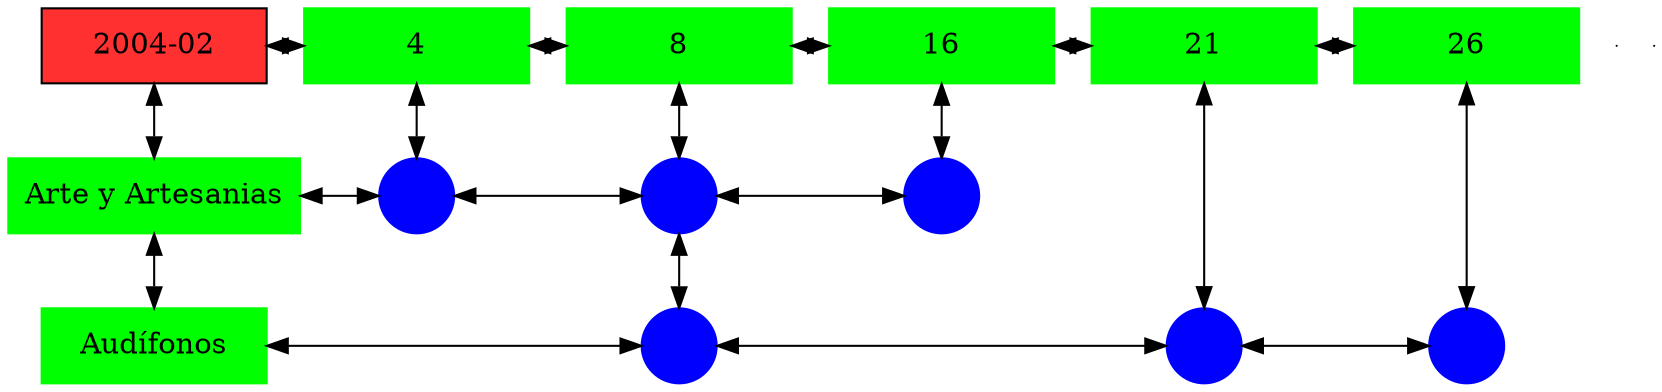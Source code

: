 digraph G{
node[shape="box"];
nodeMt[ label = "2004-02", width = 1.5, style = filled, fillcolor = firebrick1, group = 1 ];
e0[ shape = point, width = 0 ];
e1[ shape = point, width = 0 ];
node0xc0022f6230[label="4",color=green,style =filled,width = 1.5 group=4];
nodeMt->node0xc0022f6230[dir="both"];
{rank=same;nodeMt;node0xc0022f6230;}
node0xc001fa3c20[label="8",color=green,style =filled,width = 1.5 group=8];
node0xc0022f6230->node0xc001fa3c20[dir="both"];
{rank=same;node0xc0022f6230;node0xc001fa3c20;}
node0xc0020d5e00[label="16",color=green,style =filled,width = 1.5 group=16];
node0xc001fa3c20->node0xc0020d5e00[dir="both"];
{rank=same;node0xc001fa3c20;node0xc0020d5e00;}
node0xc001fa3540[label="21",color=green,style =filled,width = 1.5 group=21];
node0xc0020d5e00->node0xc001fa3540[dir="both"];
{rank=same;node0xc0020d5e00;node0xc001fa3540;}
node0xc001e54c30[label="26",color=green,style =filled,width = 1.5 group=26];
node0xc001fa3540->node0xc001e54c30[dir="both"];
{rank=same;node0xc001fa3540;node0xc001e54c30;}
node0xc0020d5db0[label="Arte y Artesanias",color=green,style =filled width = 1.5 group=1];
node0xc0022f0a00[label="",color=blue,style =filled, width = 0.5 group=4 shape=circle];
node0xc0020d5db0->node0xc0022f0a00[dir="both"];
{rank=same;node0xc0020d5db0;node0xc0022f0a00;}
node0xc0022b1180[label="",color=blue,style =filled, width = 0.5 group=8 shape=circle];
node0xc0022f0a00->node0xc0022b1180[dir="both"];
{rank=same;node0xc0022b1180;node0xc0022f0a00;}
node0xc0020d9600[label="",color=blue,style =filled, width = 0.5 group=16 shape=circle];
node0xc0022b1180->node0xc0020d9600[dir="both"];
{rank=same;node0xc0020d9600;node0xc0022b1180;}
node0xc001e54be0[label="Audífonos",color=green,style =filled width = 1.5 group=1];
node0xc001f99b80[label="",color=blue,style =filled, width = 0.5 group=8 shape=circle];
node0xc001e54be0->node0xc001f99b80[dir="both"];
{rank=same;node0xc001e54be0;node0xc001f99b80;}
node0xc001f99700[label="",color=blue,style =filled, width = 0.5 group=21 shape=circle];
node0xc001f99b80->node0xc001f99700[dir="both"];
{rank=same;node0xc001f99700;node0xc001f99b80;}
node0xc001e45a80[label="",color=blue,style =filled, width = 0.5 group=26 shape=circle];
node0xc001f99700->node0xc001e45a80[dir="both"];
{rank=same;node0xc001e45a80;node0xc001f99700;}
node0xc0022f6230->node0xc0022f0a00[dir="both"];
node0xc001fa3c20->node0xc0022b1180[dir="both"];
node0xc0022b1180->node0xc001f99b80[dir="both"];
node0xc0020d5e00->node0xc0020d9600[dir="both"];
node0xc001fa3540->node0xc001f99700[dir="both"];
node0xc001e54c30->node0xc001e45a80[dir="both"];
nodeMt->node0xc0020d5db0[dir="both"];
node0xc0020d5db0->node0xc001e54be0[dir="both"];
}
